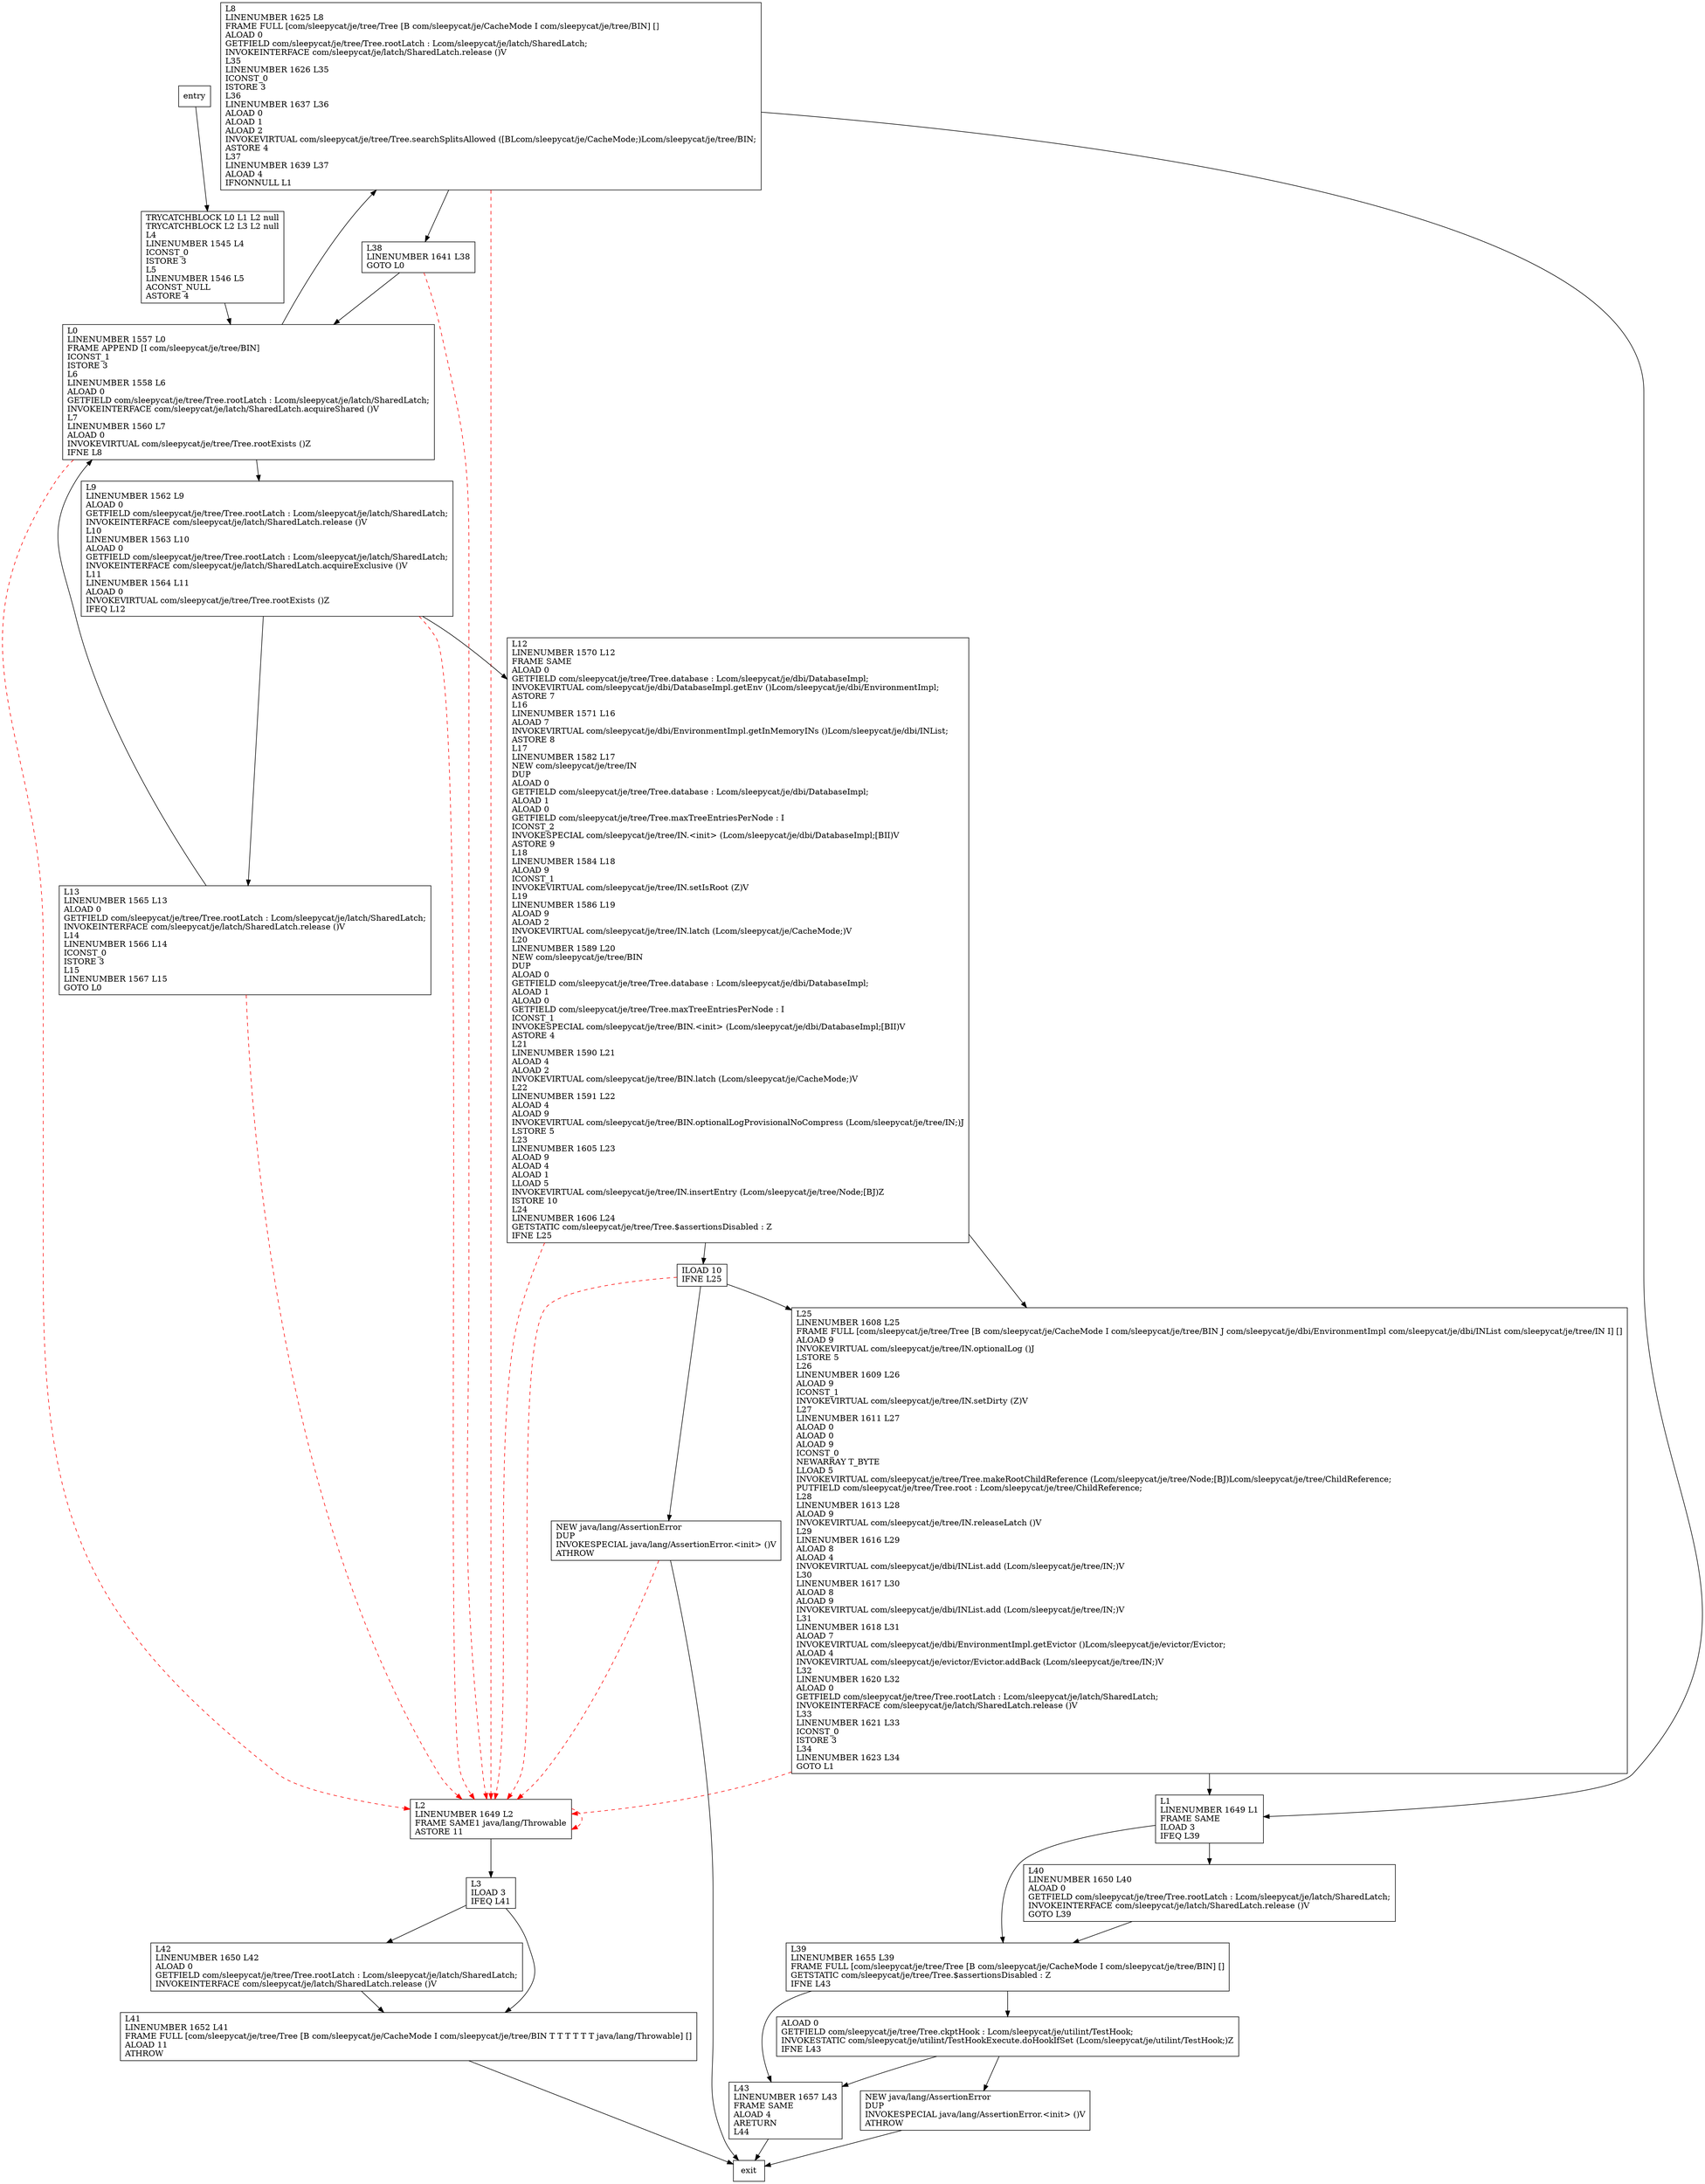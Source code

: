 digraph findBinForInsert {
node [shape=record];
599994244 [label="L2\lLINENUMBER 1649 L2\lFRAME SAME1 java/lang/Throwable\lASTORE 11\l"];
136982575 [label="L25\lLINENUMBER 1608 L25\lFRAME FULL [com/sleepycat/je/tree/Tree [B com/sleepycat/je/CacheMode I com/sleepycat/je/tree/BIN J com/sleepycat/je/dbi/EnvironmentImpl com/sleepycat/je/dbi/INList com/sleepycat/je/tree/IN I] []\lALOAD 9\lINVOKEVIRTUAL com/sleepycat/je/tree/IN.optionalLog ()J\lLSTORE 5\lL26\lLINENUMBER 1609 L26\lALOAD 9\lICONST_1\lINVOKEVIRTUAL com/sleepycat/je/tree/IN.setDirty (Z)V\lL27\lLINENUMBER 1611 L27\lALOAD 0\lALOAD 0\lALOAD 9\lICONST_0\lNEWARRAY T_BYTE\lLLOAD 5\lINVOKEVIRTUAL com/sleepycat/je/tree/Tree.makeRootChildReference (Lcom/sleepycat/je/tree/Node;[BJ)Lcom/sleepycat/je/tree/ChildReference;\lPUTFIELD com/sleepycat/je/tree/Tree.root : Lcom/sleepycat/je/tree/ChildReference;\lL28\lLINENUMBER 1613 L28\lALOAD 9\lINVOKEVIRTUAL com/sleepycat/je/tree/IN.releaseLatch ()V\lL29\lLINENUMBER 1616 L29\lALOAD 8\lALOAD 4\lINVOKEVIRTUAL com/sleepycat/je/dbi/INList.add (Lcom/sleepycat/je/tree/IN;)V\lL30\lLINENUMBER 1617 L30\lALOAD 8\lALOAD 9\lINVOKEVIRTUAL com/sleepycat/je/dbi/INList.add (Lcom/sleepycat/je/tree/IN;)V\lL31\lLINENUMBER 1618 L31\lALOAD 7\lINVOKEVIRTUAL com/sleepycat/je/dbi/EnvironmentImpl.getEvictor ()Lcom/sleepycat/je/evictor/Evictor;\lALOAD 4\lINVOKEVIRTUAL com/sleepycat/je/evictor/Evictor.addBack (Lcom/sleepycat/je/tree/IN;)V\lL32\lLINENUMBER 1620 L32\lALOAD 0\lGETFIELD com/sleepycat/je/tree/Tree.rootLatch : Lcom/sleepycat/je/latch/SharedLatch;\lINVOKEINTERFACE com/sleepycat/je/latch/SharedLatch.release ()V\lL33\lLINENUMBER 1621 L33\lICONST_0\lISTORE 3\lL34\lLINENUMBER 1623 L34\lGOTO L1\l"];
413807651 [label="L42\lLINENUMBER 1650 L42\lALOAD 0\lGETFIELD com/sleepycat/je/tree/Tree.rootLatch : Lcom/sleepycat/je/latch/SharedLatch;\lINVOKEINTERFACE com/sleepycat/je/latch/SharedLatch.release ()V\l"];
1070602789 [label="TRYCATCHBLOCK L0 L1 L2 null\lTRYCATCHBLOCK L2 L3 L2 null\lL4\lLINENUMBER 1545 L4\lICONST_0\lISTORE 3\lL5\lLINENUMBER 1546 L5\lACONST_NULL\lASTORE 4\l"];
1599428277 [label="NEW java/lang/AssertionError\lDUP\lINVOKESPECIAL java/lang/AssertionError.\<init\> ()V\lATHROW\l"];
477956331 [label="L3\lILOAD 3\lIFEQ L41\l"];
2044307856 [label="L1\lLINENUMBER 1649 L1\lFRAME SAME\lILOAD 3\lIFEQ L39\l"];
1274435046 [label="L8\lLINENUMBER 1625 L8\lFRAME FULL [com/sleepycat/je/tree/Tree [B com/sleepycat/je/CacheMode I com/sleepycat/je/tree/BIN] []\lALOAD 0\lGETFIELD com/sleepycat/je/tree/Tree.rootLatch : Lcom/sleepycat/je/latch/SharedLatch;\lINVOKEINTERFACE com/sleepycat/je/latch/SharedLatch.release ()V\lL35\lLINENUMBER 1626 L35\lICONST_0\lISTORE 3\lL36\lLINENUMBER 1637 L36\lALOAD 0\lALOAD 1\lALOAD 2\lINVOKEVIRTUAL com/sleepycat/je/tree/Tree.searchSplitsAllowed ([BLcom/sleepycat/je/CacheMode;)Lcom/sleepycat/je/tree/BIN;\lASTORE 4\lL37\lLINENUMBER 1639 L37\lALOAD 4\lIFNONNULL L1\l"];
259235499 [label="L38\lLINENUMBER 1641 L38\lGOTO L0\l"];
660112187 [label="L39\lLINENUMBER 1655 L39\lFRAME FULL [com/sleepycat/je/tree/Tree [B com/sleepycat/je/CacheMode I com/sleepycat/je/tree/BIN] []\lGETSTATIC com/sleepycat/je/tree/Tree.$assertionsDisabled : Z\lIFNE L43\l"];
2064133462 [label="L43\lLINENUMBER 1657 L43\lFRAME SAME\lALOAD 4\lARETURN\lL44\l"];
650956957 [label="NEW java/lang/AssertionError\lDUP\lINVOKESPECIAL java/lang/AssertionError.\<init\> ()V\lATHROW\l"];
823930193 [label="L12\lLINENUMBER 1570 L12\lFRAME SAME\lALOAD 0\lGETFIELD com/sleepycat/je/tree/Tree.database : Lcom/sleepycat/je/dbi/DatabaseImpl;\lINVOKEVIRTUAL com/sleepycat/je/dbi/DatabaseImpl.getEnv ()Lcom/sleepycat/je/dbi/EnvironmentImpl;\lASTORE 7\lL16\lLINENUMBER 1571 L16\lALOAD 7\lINVOKEVIRTUAL com/sleepycat/je/dbi/EnvironmentImpl.getInMemoryINs ()Lcom/sleepycat/je/dbi/INList;\lASTORE 8\lL17\lLINENUMBER 1582 L17\lNEW com/sleepycat/je/tree/IN\lDUP\lALOAD 0\lGETFIELD com/sleepycat/je/tree/Tree.database : Lcom/sleepycat/je/dbi/DatabaseImpl;\lALOAD 1\lALOAD 0\lGETFIELD com/sleepycat/je/tree/Tree.maxTreeEntriesPerNode : I\lICONST_2\lINVOKESPECIAL com/sleepycat/je/tree/IN.\<init\> (Lcom/sleepycat/je/dbi/DatabaseImpl;[BII)V\lASTORE 9\lL18\lLINENUMBER 1584 L18\lALOAD 9\lICONST_1\lINVOKEVIRTUAL com/sleepycat/je/tree/IN.setIsRoot (Z)V\lL19\lLINENUMBER 1586 L19\lALOAD 9\lALOAD 2\lINVOKEVIRTUAL com/sleepycat/je/tree/IN.latch (Lcom/sleepycat/je/CacheMode;)V\lL20\lLINENUMBER 1589 L20\lNEW com/sleepycat/je/tree/BIN\lDUP\lALOAD 0\lGETFIELD com/sleepycat/je/tree/Tree.database : Lcom/sleepycat/je/dbi/DatabaseImpl;\lALOAD 1\lALOAD 0\lGETFIELD com/sleepycat/je/tree/Tree.maxTreeEntriesPerNode : I\lICONST_1\lINVOKESPECIAL com/sleepycat/je/tree/BIN.\<init\> (Lcom/sleepycat/je/dbi/DatabaseImpl;[BII)V\lASTORE 4\lL21\lLINENUMBER 1590 L21\lALOAD 4\lALOAD 2\lINVOKEVIRTUAL com/sleepycat/je/tree/BIN.latch (Lcom/sleepycat/je/CacheMode;)V\lL22\lLINENUMBER 1591 L22\lALOAD 4\lALOAD 9\lINVOKEVIRTUAL com/sleepycat/je/tree/BIN.optionalLogProvisionalNoCompress (Lcom/sleepycat/je/tree/IN;)J\lLSTORE 5\lL23\lLINENUMBER 1605 L23\lALOAD 9\lALOAD 4\lALOAD 1\lLLOAD 5\lINVOKEVIRTUAL com/sleepycat/je/tree/IN.insertEntry (Lcom/sleepycat/je/tree/Node;[BJ)Z\lISTORE 10\lL24\lLINENUMBER 1606 L24\lGETSTATIC com/sleepycat/je/tree/Tree.$assertionsDisabled : Z\lIFNE L25\l"];
1220282353 [label="ILOAD 10\lIFNE L25\l"];
2125096119 [label="L40\lLINENUMBER 1650 L40\lALOAD 0\lGETFIELD com/sleepycat/je/tree/Tree.rootLatch : Lcom/sleepycat/je/latch/SharedLatch;\lINVOKEINTERFACE com/sleepycat/je/latch/SharedLatch.release ()V\lGOTO L39\l"];
188708137 [label="L41\lLINENUMBER 1652 L41\lFRAME FULL [com/sleepycat/je/tree/Tree [B com/sleepycat/je/CacheMode I com/sleepycat/je/tree/BIN T T T T T T java/lang/Throwable] []\lALOAD 11\lATHROW\l"];
869040640 [label="L0\lLINENUMBER 1557 L0\lFRAME APPEND [I com/sleepycat/je/tree/BIN]\lICONST_1\lISTORE 3\lL6\lLINENUMBER 1558 L6\lALOAD 0\lGETFIELD com/sleepycat/je/tree/Tree.rootLatch : Lcom/sleepycat/je/latch/SharedLatch;\lINVOKEINTERFACE com/sleepycat/je/latch/SharedLatch.acquireShared ()V\lL7\lLINENUMBER 1560 L7\lALOAD 0\lINVOKEVIRTUAL com/sleepycat/je/tree/Tree.rootExists ()Z\lIFNE L8\l"];
2144854049 [label="L9\lLINENUMBER 1562 L9\lALOAD 0\lGETFIELD com/sleepycat/je/tree/Tree.rootLatch : Lcom/sleepycat/je/latch/SharedLatch;\lINVOKEINTERFACE com/sleepycat/je/latch/SharedLatch.release ()V\lL10\lLINENUMBER 1563 L10\lALOAD 0\lGETFIELD com/sleepycat/je/tree/Tree.rootLatch : Lcom/sleepycat/je/latch/SharedLatch;\lINVOKEINTERFACE com/sleepycat/je/latch/SharedLatch.acquireExclusive ()V\lL11\lLINENUMBER 1564 L11\lALOAD 0\lINVOKEVIRTUAL com/sleepycat/je/tree/Tree.rootExists ()Z\lIFEQ L12\l"];
1454006620 [label="ALOAD 0\lGETFIELD com/sleepycat/je/tree/Tree.ckptHook : Lcom/sleepycat/je/utilint/TestHook;\lINVOKESTATIC com/sleepycat/je/utilint/TestHookExecute.doHookIfSet (Lcom/sleepycat/je/utilint/TestHook;)Z\lIFNE L43\l"];
1171410768 [label="L13\lLINENUMBER 1565 L13\lALOAD 0\lGETFIELD com/sleepycat/je/tree/Tree.rootLatch : Lcom/sleepycat/je/latch/SharedLatch;\lINVOKEINTERFACE com/sleepycat/je/latch/SharedLatch.release ()V\lL14\lLINENUMBER 1566 L14\lICONST_0\lISTORE 3\lL15\lLINENUMBER 1567 L15\lGOTO L0\l"];
entry;
exit;
599994244 -> 599994244 [style=dashed, color=red]
599994244 -> 477956331
136982575 -> 599994244 [style=dashed, color=red]
136982575 -> 2044307856
413807651 -> 188708137
1070602789 -> 869040640
1599428277 -> exit
1599428277 -> 599994244 [style=dashed, color=red]
477956331 -> 413807651
477956331 -> 188708137
2044307856 -> 2125096119
2044307856 -> 660112187
1274435046 -> 599994244 [style=dashed, color=red]
1274435046 -> 2044307856
1274435046 -> 259235499
259235499 -> 599994244 [style=dashed, color=red]
259235499 -> 869040640
660112187 -> 1454006620
660112187 -> 2064133462
2064133462 -> exit
entry -> 1070602789
650956957 -> exit
823930193 -> 136982575
823930193 -> 599994244 [style=dashed, color=red]
823930193 -> 1220282353
1220282353 -> 136982575
1220282353 -> 599994244 [style=dashed, color=red]
1220282353 -> 1599428277
2125096119 -> 660112187
188708137 -> exit
869040640 -> 599994244 [style=dashed, color=red]
869040640 -> 2144854049
869040640 -> 1274435046
2144854049 -> 599994244 [style=dashed, color=red]
2144854049 -> 823930193
2144854049 -> 1171410768
1454006620 -> 650956957
1454006620 -> 2064133462
1171410768 -> 599994244 [style=dashed, color=red]
1171410768 -> 869040640
}
